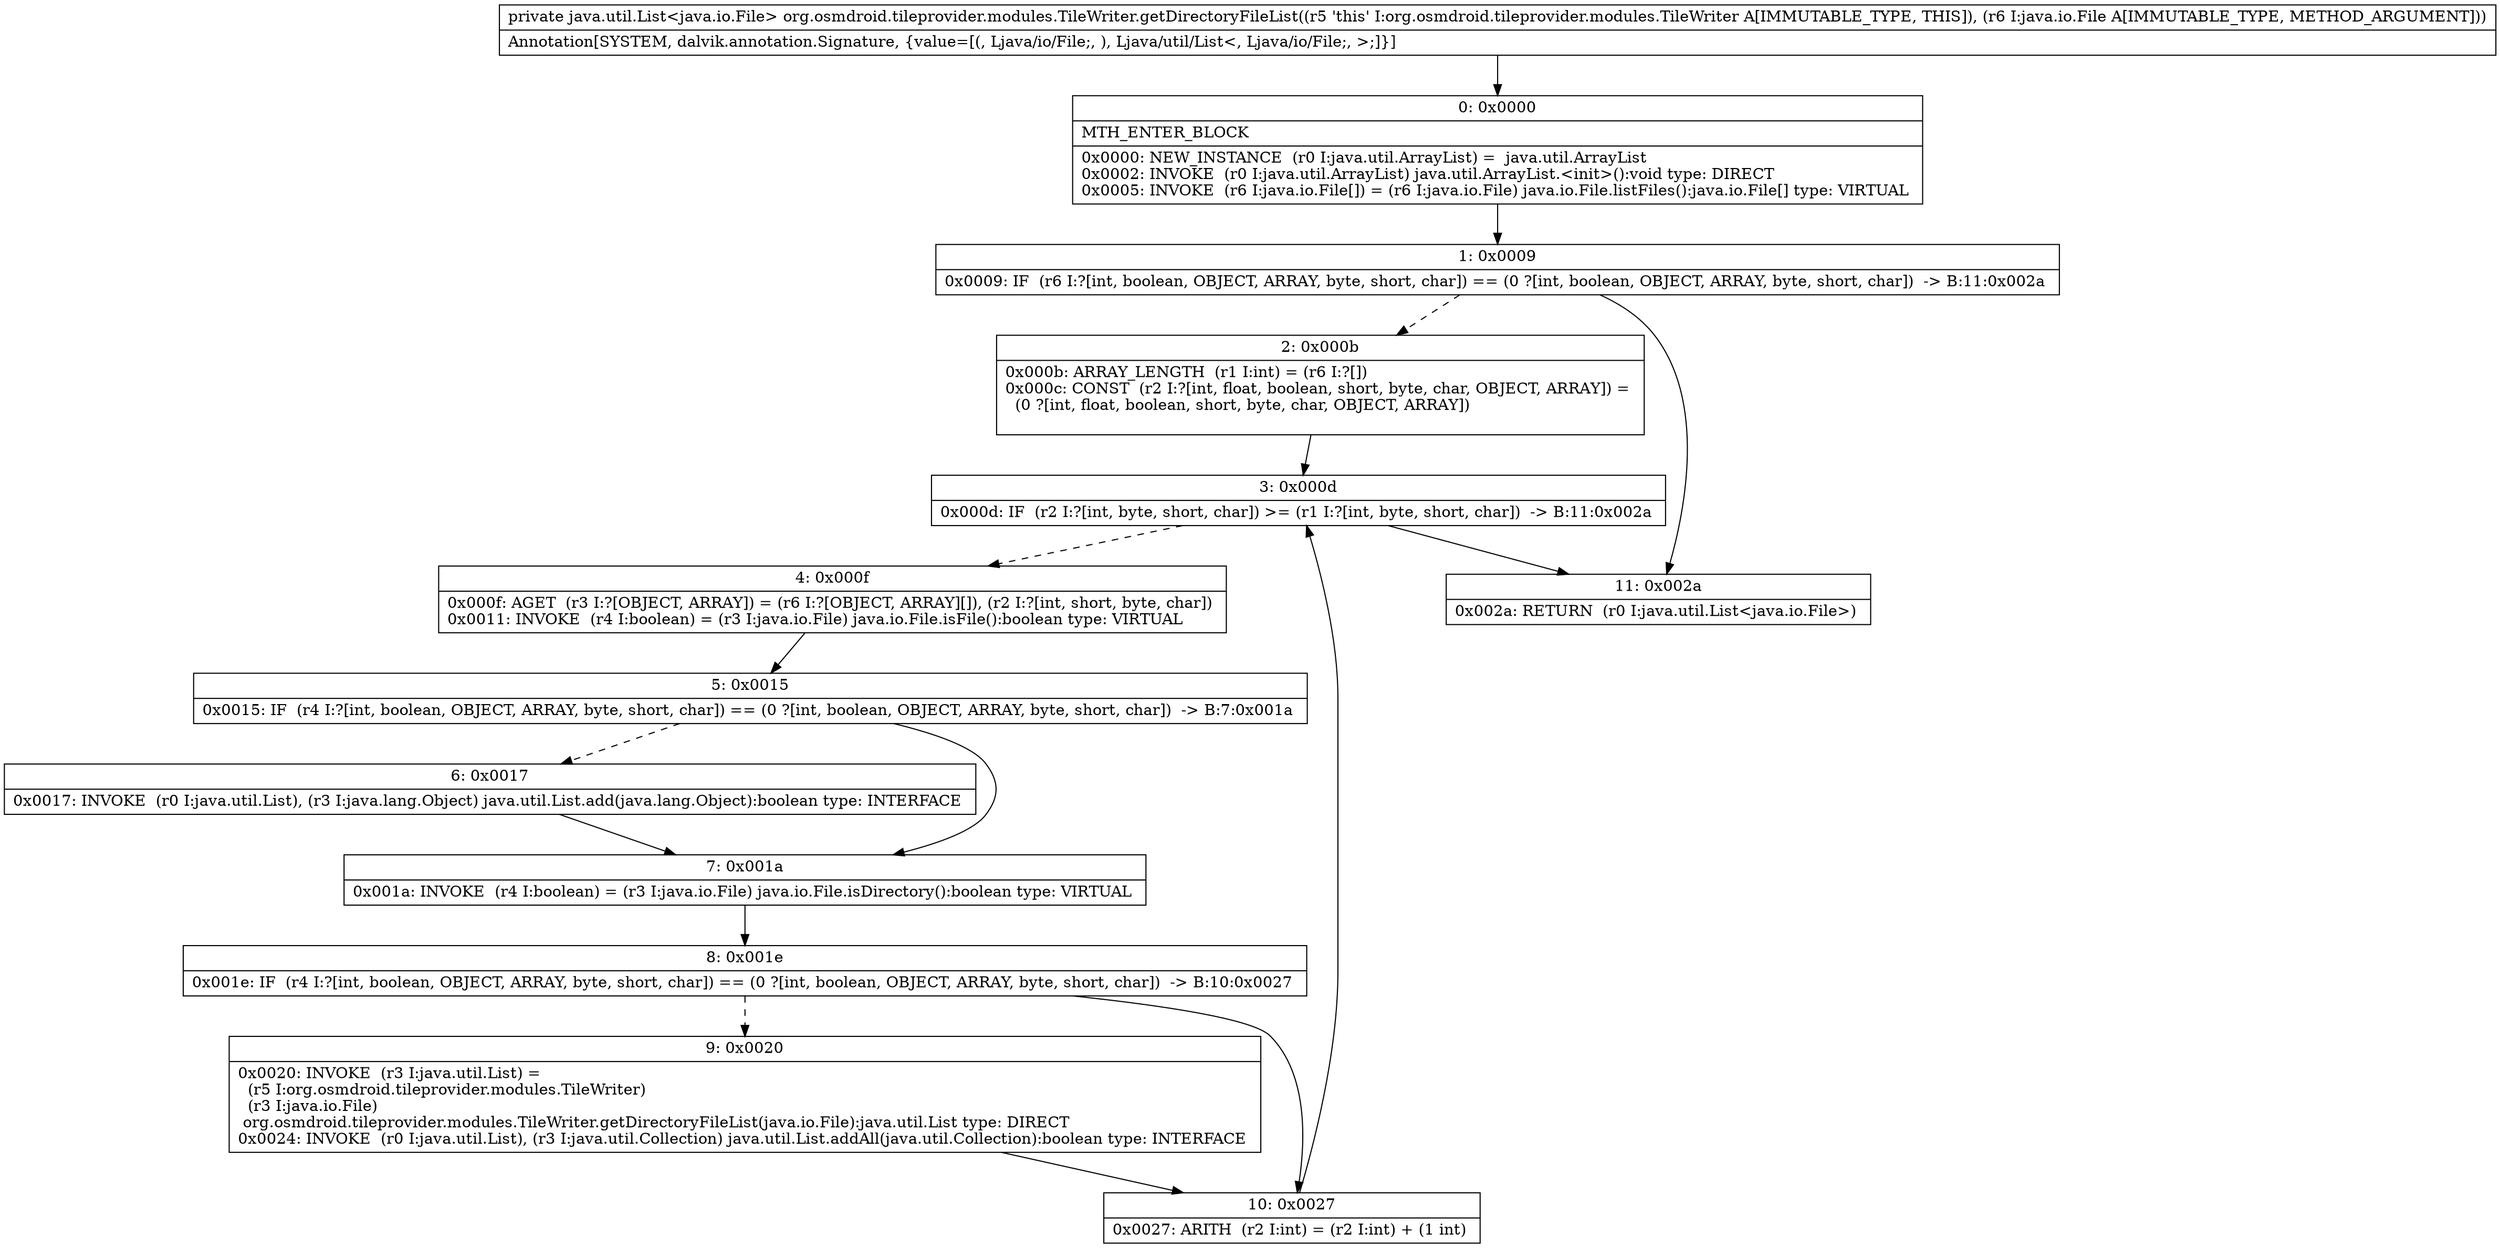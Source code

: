 digraph "CFG fororg.osmdroid.tileprovider.modules.TileWriter.getDirectoryFileList(Ljava\/io\/File;)Ljava\/util\/List;" {
Node_0 [shape=record,label="{0\:\ 0x0000|MTH_ENTER_BLOCK\l|0x0000: NEW_INSTANCE  (r0 I:java.util.ArrayList) =  java.util.ArrayList \l0x0002: INVOKE  (r0 I:java.util.ArrayList) java.util.ArrayList.\<init\>():void type: DIRECT \l0x0005: INVOKE  (r6 I:java.io.File[]) = (r6 I:java.io.File) java.io.File.listFiles():java.io.File[] type: VIRTUAL \l}"];
Node_1 [shape=record,label="{1\:\ 0x0009|0x0009: IF  (r6 I:?[int, boolean, OBJECT, ARRAY, byte, short, char]) == (0 ?[int, boolean, OBJECT, ARRAY, byte, short, char])  \-\> B:11:0x002a \l}"];
Node_2 [shape=record,label="{2\:\ 0x000b|0x000b: ARRAY_LENGTH  (r1 I:int) = (r6 I:?[]) \l0x000c: CONST  (r2 I:?[int, float, boolean, short, byte, char, OBJECT, ARRAY]) = \l  (0 ?[int, float, boolean, short, byte, char, OBJECT, ARRAY])\l \l}"];
Node_3 [shape=record,label="{3\:\ 0x000d|0x000d: IF  (r2 I:?[int, byte, short, char]) \>= (r1 I:?[int, byte, short, char])  \-\> B:11:0x002a \l}"];
Node_4 [shape=record,label="{4\:\ 0x000f|0x000f: AGET  (r3 I:?[OBJECT, ARRAY]) = (r6 I:?[OBJECT, ARRAY][]), (r2 I:?[int, short, byte, char]) \l0x0011: INVOKE  (r4 I:boolean) = (r3 I:java.io.File) java.io.File.isFile():boolean type: VIRTUAL \l}"];
Node_5 [shape=record,label="{5\:\ 0x0015|0x0015: IF  (r4 I:?[int, boolean, OBJECT, ARRAY, byte, short, char]) == (0 ?[int, boolean, OBJECT, ARRAY, byte, short, char])  \-\> B:7:0x001a \l}"];
Node_6 [shape=record,label="{6\:\ 0x0017|0x0017: INVOKE  (r0 I:java.util.List), (r3 I:java.lang.Object) java.util.List.add(java.lang.Object):boolean type: INTERFACE \l}"];
Node_7 [shape=record,label="{7\:\ 0x001a|0x001a: INVOKE  (r4 I:boolean) = (r3 I:java.io.File) java.io.File.isDirectory():boolean type: VIRTUAL \l}"];
Node_8 [shape=record,label="{8\:\ 0x001e|0x001e: IF  (r4 I:?[int, boolean, OBJECT, ARRAY, byte, short, char]) == (0 ?[int, boolean, OBJECT, ARRAY, byte, short, char])  \-\> B:10:0x0027 \l}"];
Node_9 [shape=record,label="{9\:\ 0x0020|0x0020: INVOKE  (r3 I:java.util.List) = \l  (r5 I:org.osmdroid.tileprovider.modules.TileWriter)\l  (r3 I:java.io.File)\l org.osmdroid.tileprovider.modules.TileWriter.getDirectoryFileList(java.io.File):java.util.List type: DIRECT \l0x0024: INVOKE  (r0 I:java.util.List), (r3 I:java.util.Collection) java.util.List.addAll(java.util.Collection):boolean type: INTERFACE \l}"];
Node_10 [shape=record,label="{10\:\ 0x0027|0x0027: ARITH  (r2 I:int) = (r2 I:int) + (1 int) \l}"];
Node_11 [shape=record,label="{11\:\ 0x002a|0x002a: RETURN  (r0 I:java.util.List\<java.io.File\>) \l}"];
MethodNode[shape=record,label="{private java.util.List\<java.io.File\> org.osmdroid.tileprovider.modules.TileWriter.getDirectoryFileList((r5 'this' I:org.osmdroid.tileprovider.modules.TileWriter A[IMMUTABLE_TYPE, THIS]), (r6 I:java.io.File A[IMMUTABLE_TYPE, METHOD_ARGUMENT]))  | Annotation[SYSTEM, dalvik.annotation.Signature, \{value=[(, Ljava\/io\/File;, ), Ljava\/util\/List\<, Ljava\/io\/File;, \>;]\}]\l}"];
MethodNode -> Node_0;
Node_0 -> Node_1;
Node_1 -> Node_2[style=dashed];
Node_1 -> Node_11;
Node_2 -> Node_3;
Node_3 -> Node_4[style=dashed];
Node_3 -> Node_11;
Node_4 -> Node_5;
Node_5 -> Node_6[style=dashed];
Node_5 -> Node_7;
Node_6 -> Node_7;
Node_7 -> Node_8;
Node_8 -> Node_9[style=dashed];
Node_8 -> Node_10;
Node_9 -> Node_10;
Node_10 -> Node_3;
}

